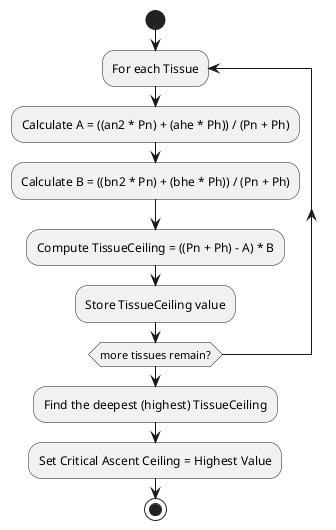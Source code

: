 ﻿@startuml
start
repeat :For each Tissue;
:Calculate A = ((an2 * Pn) + (ahe * Ph)) / (Pn + Ph);
:Calculate B = ((bn2 * Pn) + (bhe * Ph)) / (Pn + Ph);
:Compute TissueCeiling = ((Pn + Ph) - A) * B;
:Store TissueCeiling value;
repeat while (more tissues remain?)
  :Find the deepest (highest) TissueCeiling;
  :Set Critical Ascent Ceiling = Highest Value;
stop
@enduml
